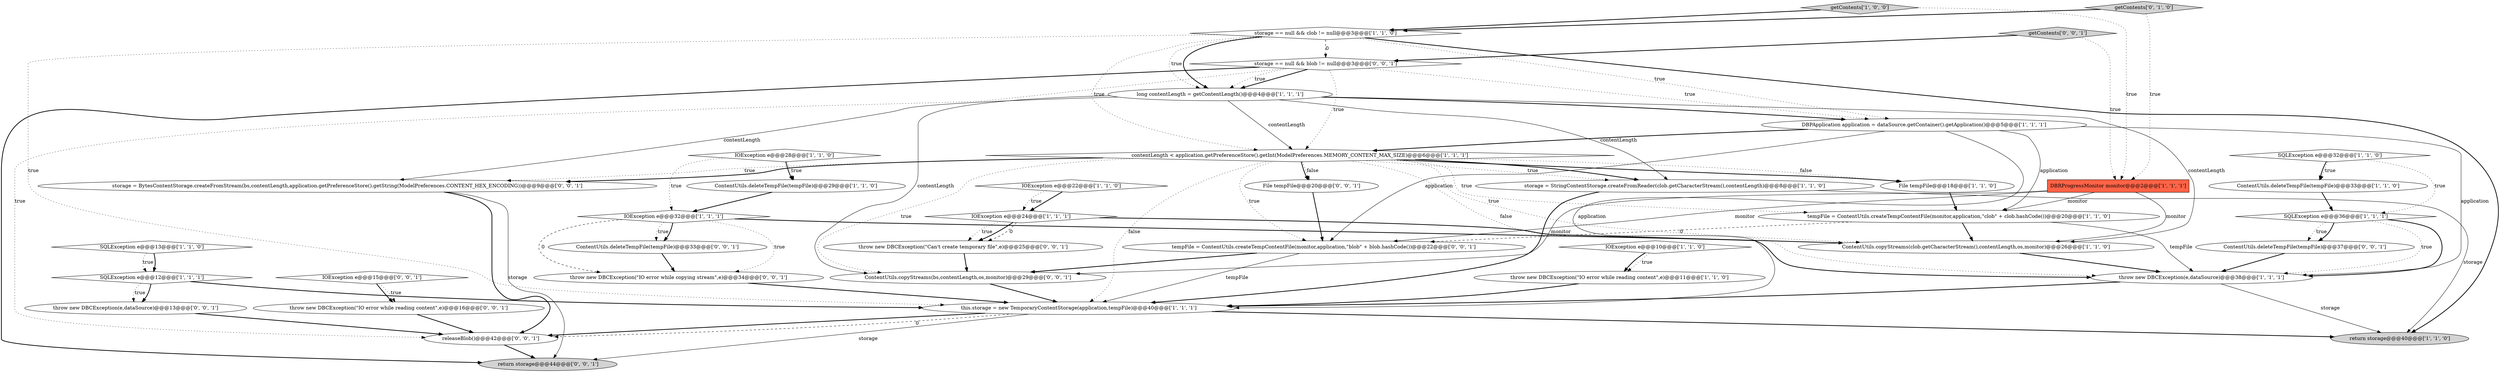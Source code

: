 digraph {
7 [style = filled, label = "DBPApplication application = dataSource.getContainer().getApplication()@@@5@@@['1', '1', '1']", fillcolor = white, shape = ellipse image = "AAA0AAABBB1BBB"];
22 [style = filled, label = "ContentUtils.copyStreams(clob.getCharacterStream(),contentLength,os,monitor)@@@26@@@['1', '1', '0']", fillcolor = white, shape = ellipse image = "AAA0AAABBB1BBB"];
16 [style = filled, label = "DBRProgressMonitor monitor@@@2@@@['1', '1', '1']", fillcolor = tomato, shape = box image = "AAA0AAABBB1BBB"];
20 [style = filled, label = "return storage@@@40@@@['1', '1', '0']", fillcolor = lightgray, shape = ellipse image = "AAA0AAABBB1BBB"];
17 [style = filled, label = "tempFile = ContentUtils.createTempContentFile(monitor,application,\"clob\" + clob.hashCode())@@@20@@@['1', '1', '0']", fillcolor = white, shape = ellipse image = "AAA0AAABBB1BBB"];
19 [style = filled, label = "ContentUtils.deleteTempFile(tempFile)@@@33@@@['1', '1', '0']", fillcolor = white, shape = ellipse image = "AAA0AAABBB1BBB"];
33 [style = filled, label = "throw new DBCException(\"IO error while copying stream\",e)@@@34@@@['0', '0', '1']", fillcolor = white, shape = ellipse image = "AAA0AAABBB3BBB"];
34 [style = filled, label = "return storage@@@44@@@['0', '0', '1']", fillcolor = lightgray, shape = ellipse image = "AAA0AAABBB3BBB"];
30 [style = filled, label = "tempFile = ContentUtils.createTempContentFile(monitor,application,\"blob\" + blob.hashCode())@@@22@@@['0', '0', '1']", fillcolor = white, shape = ellipse image = "AAA0AAABBB3BBB"];
31 [style = filled, label = "throw new DBCException(e,dataSource)@@@13@@@['0', '0', '1']", fillcolor = white, shape = ellipse image = "AAA0AAABBB3BBB"];
1 [style = filled, label = "IOException e@@@10@@@['1', '1', '0']", fillcolor = white, shape = diamond image = "AAA0AAABBB1BBB"];
13 [style = filled, label = "IOException e@@@24@@@['1', '1', '1']", fillcolor = white, shape = diamond image = "AAA0AAABBB1BBB"];
23 [style = filled, label = "getContents['1', '0', '0']", fillcolor = lightgray, shape = diamond image = "AAA0AAABBB1BBB"];
32 [style = filled, label = "ContentUtils.copyStreams(bs,contentLength,os,monitor)@@@29@@@['0', '0', '1']", fillcolor = white, shape = ellipse image = "AAA0AAABBB3BBB"];
11 [style = filled, label = "SQLException e@@@12@@@['1', '1', '1']", fillcolor = white, shape = diamond image = "AAA0AAABBB1BBB"];
29 [style = filled, label = "ContentUtils.deleteTempFile(tempFile)@@@37@@@['0', '0', '1']", fillcolor = white, shape = ellipse image = "AAA0AAABBB3BBB"];
2 [style = filled, label = "IOException e@@@32@@@['1', '1', '1']", fillcolor = white, shape = diamond image = "AAA0AAABBB1BBB"];
28 [style = filled, label = "storage = BytesContentStorage.createFromStream(bs,contentLength,application.getPreferenceStore().getString(ModelPreferences.CONTENT_HEX_ENCODING))@@@9@@@['0', '0', '1']", fillcolor = white, shape = ellipse image = "AAA0AAABBB3BBB"];
39 [style = filled, label = "storage == null && blob != null@@@3@@@['0', '0', '1']", fillcolor = white, shape = diamond image = "AAA0AAABBB3BBB"];
10 [style = filled, label = "SQLException e@@@13@@@['1', '1', '0']", fillcolor = white, shape = diamond image = "AAA0AAABBB1BBB"];
0 [style = filled, label = "this.storage = new TemporaryContentStorage(application,tempFile)@@@40@@@['1', '1', '1']", fillcolor = white, shape = ellipse image = "AAA0AAABBB1BBB"];
21 [style = filled, label = "ContentUtils.deleteTempFile(tempFile)@@@29@@@['1', '1', '0']", fillcolor = white, shape = ellipse image = "AAA0AAABBB1BBB"];
6 [style = filled, label = "storage = StringContentStorage.createFromReader(clob.getCharacterStream(),contentLength)@@@8@@@['1', '1', '0']", fillcolor = white, shape = ellipse image = "AAA0AAABBB1BBB"];
8 [style = filled, label = "throw new DBCException(e,dataSource)@@@38@@@['1', '1', '1']", fillcolor = white, shape = ellipse image = "AAA0AAABBB1BBB"];
15 [style = filled, label = "long contentLength = getContentLength()@@@4@@@['1', '1', '1']", fillcolor = white, shape = ellipse image = "AAA0AAABBB1BBB"];
35 [style = filled, label = "File tempFile@@@20@@@['0', '0', '1']", fillcolor = white, shape = ellipse image = "AAA0AAABBB3BBB"];
40 [style = filled, label = "ContentUtils.deleteTempFile(tempFile)@@@33@@@['0', '0', '1']", fillcolor = white, shape = ellipse image = "AAA0AAABBB3BBB"];
14 [style = filled, label = "throw new DBCException(\"IO error while reading content\",e)@@@11@@@['1', '1', '0']", fillcolor = white, shape = ellipse image = "AAA0AAABBB1BBB"];
4 [style = filled, label = "contentLength < application.getPreferenceStore().getInt(ModelPreferences.MEMORY_CONTENT_MAX_SIZE)@@@6@@@['1', '1', '1']", fillcolor = white, shape = diamond image = "AAA0AAABBB1BBB"];
12 [style = filled, label = "IOException e@@@22@@@['1', '1', '0']", fillcolor = white, shape = diamond image = "AAA0AAABBB1BBB"];
18 [style = filled, label = "File tempFile@@@18@@@['1', '1', '0']", fillcolor = white, shape = ellipse image = "AAA0AAABBB1BBB"];
37 [style = filled, label = "releaseBlob()@@@42@@@['0', '0', '1']", fillcolor = white, shape = ellipse image = "AAA0AAABBB3BBB"];
27 [style = filled, label = "getContents['0', '0', '1']", fillcolor = lightgray, shape = diamond image = "AAA0AAABBB3BBB"];
26 [style = filled, label = "IOException e@@@15@@@['0', '0', '1']", fillcolor = white, shape = diamond image = "AAA0AAABBB3BBB"];
36 [style = filled, label = "throw new DBCException(\"Can't create temporary file\",e)@@@25@@@['0', '0', '1']", fillcolor = white, shape = ellipse image = "AAA0AAABBB3BBB"];
38 [style = filled, label = "throw new DBCException(\"IO error while reading content\",e)@@@16@@@['0', '0', '1']", fillcolor = white, shape = ellipse image = "AAA0AAABBB3BBB"];
5 [style = filled, label = "IOException e@@@28@@@['1', '1', '0']", fillcolor = white, shape = diamond image = "AAA0AAABBB1BBB"];
9 [style = filled, label = "storage == null && clob != null@@@3@@@['1', '1', '0']", fillcolor = white, shape = diamond image = "AAA0AAABBB1BBB"];
25 [style = filled, label = "getContents['0', '1', '0']", fillcolor = lightgray, shape = diamond image = "AAA0AAABBB2BBB"];
24 [style = filled, label = "SQLException e@@@32@@@['1', '1', '0']", fillcolor = white, shape = diamond image = "AAA0AAABBB1BBB"];
3 [style = filled, label = "SQLException e@@@36@@@['1', '1', '1']", fillcolor = white, shape = diamond image = "AAA0AAABBB1BBB"];
16->32 [style = solid, label="monitor"];
19->3 [style = bold, label=""];
4->6 [style = bold, label=""];
23->9 [style = bold, label=""];
3->29 [style = dotted, label="true"];
26->38 [style = bold, label=""];
29->8 [style = bold, label=""];
15->22 [style = solid, label="contentLength"];
0->37 [style = dashed, label="0"];
25->16 [style = dotted, label="true"];
4->30 [style = dotted, label="true"];
4->17 [style = dotted, label="true"];
14->0 [style = bold, label=""];
10->11 [style = bold, label=""];
15->32 [style = solid, label="contentLength"];
0->20 [style = bold, label=""];
7->17 [style = solid, label="application"];
32->0 [style = bold, label=""];
17->22 [style = bold, label=""];
10->11 [style = dotted, label="true"];
4->28 [style = dotted, label="true"];
30->0 [style = solid, label="tempFile"];
16->22 [style = solid, label="monitor"];
31->37 [style = bold, label=""];
27->16 [style = dotted, label="true"];
39->4 [style = dotted, label="true"];
11->31 [style = bold, label=""];
6->20 [style = solid, label="storage"];
35->30 [style = bold, label=""];
0->34 [style = solid, label="storage"];
5->21 [style = dotted, label="true"];
9->20 [style = bold, label=""];
28->34 [style = solid, label="storage"];
13->36 [style = dashed, label="0"];
15->7 [style = bold, label=""];
1->14 [style = bold, label=""];
17->30 [style = dashed, label="0"];
12->13 [style = bold, label=""];
37->34 [style = bold, label=""];
3->8 [style = bold, label=""];
25->9 [style = bold, label=""];
7->8 [style = solid, label="application"];
39->15 [style = bold, label=""];
13->36 [style = dotted, label="true"];
4->8 [style = dotted, label="false"];
39->15 [style = dotted, label="true"];
8->20 [style = solid, label="storage"];
39->7 [style = dotted, label="true"];
4->32 [style = dotted, label="true"];
15->4 [style = solid, label="contentLength"];
3->29 [style = bold, label=""];
8->0 [style = bold, label=""];
4->0 [style = dotted, label="false"];
11->0 [style = bold, label=""];
6->0 [style = bold, label=""];
4->35 [style = bold, label=""];
4->18 [style = dotted, label="false"];
38->37 [style = bold, label=""];
9->15 [style = bold, label=""];
40->33 [style = bold, label=""];
2->33 [style = dashed, label="0"];
24->3 [style = dotted, label="true"];
2->8 [style = bold, label=""];
16->17 [style = solid, label="monitor"];
24->19 [style = dotted, label="true"];
5->21 [style = bold, label=""];
17->8 [style = solid, label="tempFile"];
30->32 [style = bold, label=""];
9->4 [style = dotted, label="true"];
36->32 [style = bold, label=""];
7->0 [style = solid, label="application"];
24->19 [style = bold, label=""];
13->36 [style = bold, label=""];
23->16 [style = dotted, label="true"];
4->35 [style = dotted, label="false"];
5->2 [style = dotted, label="true"];
4->22 [style = dotted, label="true"];
4->18 [style = bold, label=""];
7->30 [style = solid, label="application"];
16->30 [style = solid, label="monitor"];
2->40 [style = dotted, label="true"];
0->37 [style = bold, label=""];
9->39 [style = dashed, label="0"];
27->39 [style = bold, label=""];
22->8 [style = bold, label=""];
15->6 [style = solid, label="contentLength"];
26->38 [style = dotted, label="true"];
9->0 [style = dotted, label="true"];
39->34 [style = bold, label=""];
2->33 [style = dotted, label="true"];
9->7 [style = dotted, label="true"];
13->22 [style = bold, label=""];
12->13 [style = dotted, label="true"];
3->8 [style = dotted, label="true"];
11->31 [style = dotted, label="true"];
21->2 [style = bold, label=""];
4->28 [style = bold, label=""];
7->4 [style = bold, label=""];
28->37 [style = bold, label=""];
2->40 [style = bold, label=""];
39->37 [style = dotted, label="true"];
18->17 [style = bold, label=""];
1->14 [style = dotted, label="true"];
9->15 [style = dotted, label="true"];
15->28 [style = solid, label="contentLength"];
4->6 [style = dotted, label="true"];
33->0 [style = bold, label=""];
}
